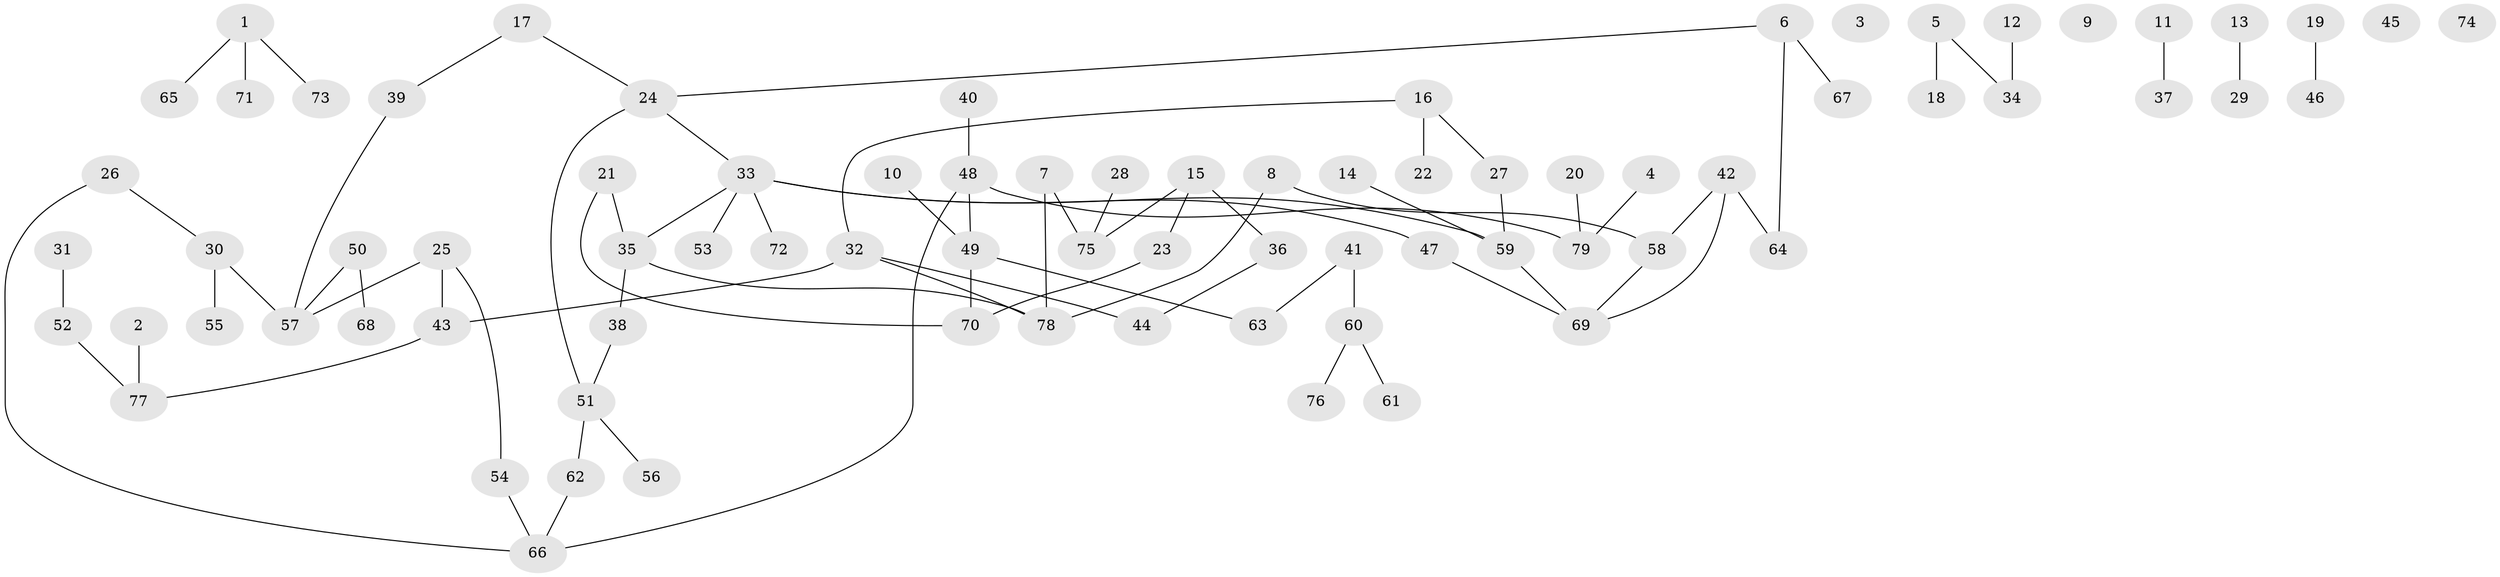 // coarse degree distribution, {1: 0.2926829268292683, 3: 0.2926829268292683, 2: 0.24390243902439024, 4: 0.12195121951219512, 5: 0.04878048780487805}
// Generated by graph-tools (version 1.1) at 2025/35/03/04/25 23:35:46]
// undirected, 79 vertices, 81 edges
graph export_dot {
  node [color=gray90,style=filled];
  1;
  2;
  3;
  4;
  5;
  6;
  7;
  8;
  9;
  10;
  11;
  12;
  13;
  14;
  15;
  16;
  17;
  18;
  19;
  20;
  21;
  22;
  23;
  24;
  25;
  26;
  27;
  28;
  29;
  30;
  31;
  32;
  33;
  34;
  35;
  36;
  37;
  38;
  39;
  40;
  41;
  42;
  43;
  44;
  45;
  46;
  47;
  48;
  49;
  50;
  51;
  52;
  53;
  54;
  55;
  56;
  57;
  58;
  59;
  60;
  61;
  62;
  63;
  64;
  65;
  66;
  67;
  68;
  69;
  70;
  71;
  72;
  73;
  74;
  75;
  76;
  77;
  78;
  79;
  1 -- 65;
  1 -- 71;
  1 -- 73;
  2 -- 77;
  4 -- 79;
  5 -- 18;
  5 -- 34;
  6 -- 24;
  6 -- 64;
  6 -- 67;
  7 -- 75;
  7 -- 78;
  8 -- 58;
  8 -- 78;
  10 -- 49;
  11 -- 37;
  12 -- 34;
  13 -- 29;
  14 -- 59;
  15 -- 23;
  15 -- 36;
  15 -- 75;
  16 -- 22;
  16 -- 27;
  16 -- 32;
  17 -- 24;
  17 -- 39;
  19 -- 46;
  20 -- 79;
  21 -- 35;
  21 -- 70;
  23 -- 70;
  24 -- 33;
  24 -- 51;
  25 -- 43;
  25 -- 54;
  25 -- 57;
  26 -- 30;
  26 -- 66;
  27 -- 59;
  28 -- 75;
  30 -- 55;
  30 -- 57;
  31 -- 52;
  32 -- 43;
  32 -- 44;
  32 -- 78;
  33 -- 35;
  33 -- 47;
  33 -- 53;
  33 -- 59;
  33 -- 72;
  35 -- 38;
  35 -- 78;
  36 -- 44;
  38 -- 51;
  39 -- 57;
  40 -- 48;
  41 -- 60;
  41 -- 63;
  42 -- 58;
  42 -- 64;
  42 -- 69;
  43 -- 77;
  47 -- 69;
  48 -- 49;
  48 -- 66;
  48 -- 79;
  49 -- 63;
  49 -- 70;
  50 -- 57;
  50 -- 68;
  51 -- 56;
  51 -- 62;
  52 -- 77;
  54 -- 66;
  58 -- 69;
  59 -- 69;
  60 -- 61;
  60 -- 76;
  62 -- 66;
}
